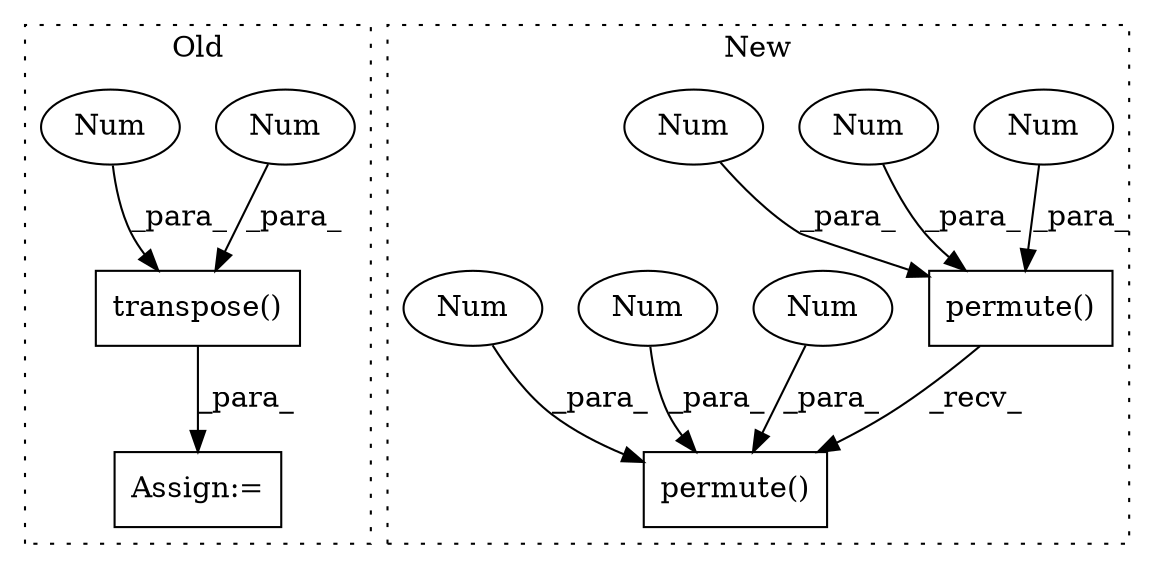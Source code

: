digraph G {
subgraph cluster0 {
1 [label="transpose()" a="75" s="4316,4332" l="12,1" shape="box"];
3 [label="Num" a="76" s="4331" l="1" shape="ellipse"];
6 [label="Num" a="76" s="4328" l="1" shape="ellipse"];
8 [label="Assign:=" a="68" s="4343" l="3" shape="box"];
label = "Old";
style="dotted";
}
subgraph cluster1 {
2 [label="permute()" a="75" s="2585,2613" l="21,1" shape="box"];
4 [label="Num" a="76" s="2612" l="1" shape="ellipse"];
5 [label="Num" a="76" s="2606" l="1" shape="ellipse"];
7 [label="Num" a="76" s="2609" l="1" shape="ellipse"];
9 [label="permute()" a="75" s="2630,2673" l="36,1" shape="box"];
10 [label="Num" a="76" s="2666" l="1" shape="ellipse"];
11 [label="Num" a="76" s="2669" l="1" shape="ellipse"];
12 [label="Num" a="76" s="2672" l="1" shape="ellipse"];
label = "New";
style="dotted";
}
1 -> 8 [label="_para_"];
2 -> 9 [label="_recv_"];
3 -> 1 [label="_para_"];
4 -> 2 [label="_para_"];
5 -> 2 [label="_para_"];
6 -> 1 [label="_para_"];
7 -> 2 [label="_para_"];
10 -> 9 [label="_para_"];
11 -> 9 [label="_para_"];
12 -> 9 [label="_para_"];
}